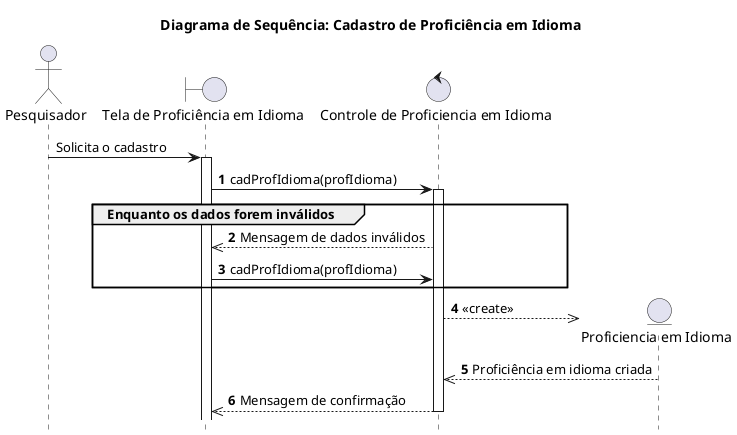 @startuml DiagramaCadastrarIdioma
title "Diagrama de Sequência: Cadastro de Proficiência em Idioma"
hide footbox

actor "Pesquisador" as Pesquisador
boundary "Tela de Proficiência em Idioma" as UIProficienciaIdioma
control "Controle de Proficiencia em Idioma" as ControleProficienciaIdioma
entity "Proficiencia em Idioma" as ProficienciaIdioma

Pesquisador -> UIProficienciaIdioma++: Solicita o cadastro

autonumber
UIProficienciaIdioma -> ControleProficienciaIdioma++: cadProfIdioma(profIdioma)

group Enquanto os dados forem inválidos
ControleProficienciaIdioma -->> UIProficienciaIdioma: Mensagem de dados inválidos
UIProficienciaIdioma -> ControleProficienciaIdioma: cadProfIdioma(profIdioma)
end

ControleProficienciaIdioma -->> ProficienciaIdioma **: <<create>>
ProficienciaIdioma -->> ControleProficienciaIdioma: Proficiência em idioma criada
ControleProficienciaIdioma -->> UIProficienciaIdioma --: Mensagem de confirmação
autonumber stop
@enduml